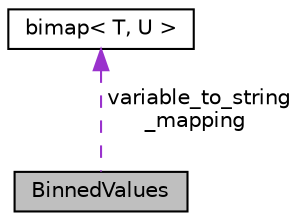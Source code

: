 digraph "BinnedValues"
{
 // LATEX_PDF_SIZE
  edge [fontname="Helvetica",fontsize="10",labelfontname="Helvetica",labelfontsize="10"];
  node [fontname="Helvetica",fontsize="10",shape=record];
  Node1 [label="BinnedValues",height=0.2,width=0.4,color="black", fillcolor="grey75", style="filled", fontcolor="black",tooltip=" "];
  Node2 -> Node1 [dir="back",color="darkorchid3",fontsize="10",style="dashed",label=" variable_to_string\l_mapping" ,fontname="Helvetica"];
  Node2 [label="bimap\< T, U \>",height=0.2,width=0.4,color="black", fillcolor="white", style="filled",URL="$structbimap.html",tooltip=" "];
}
